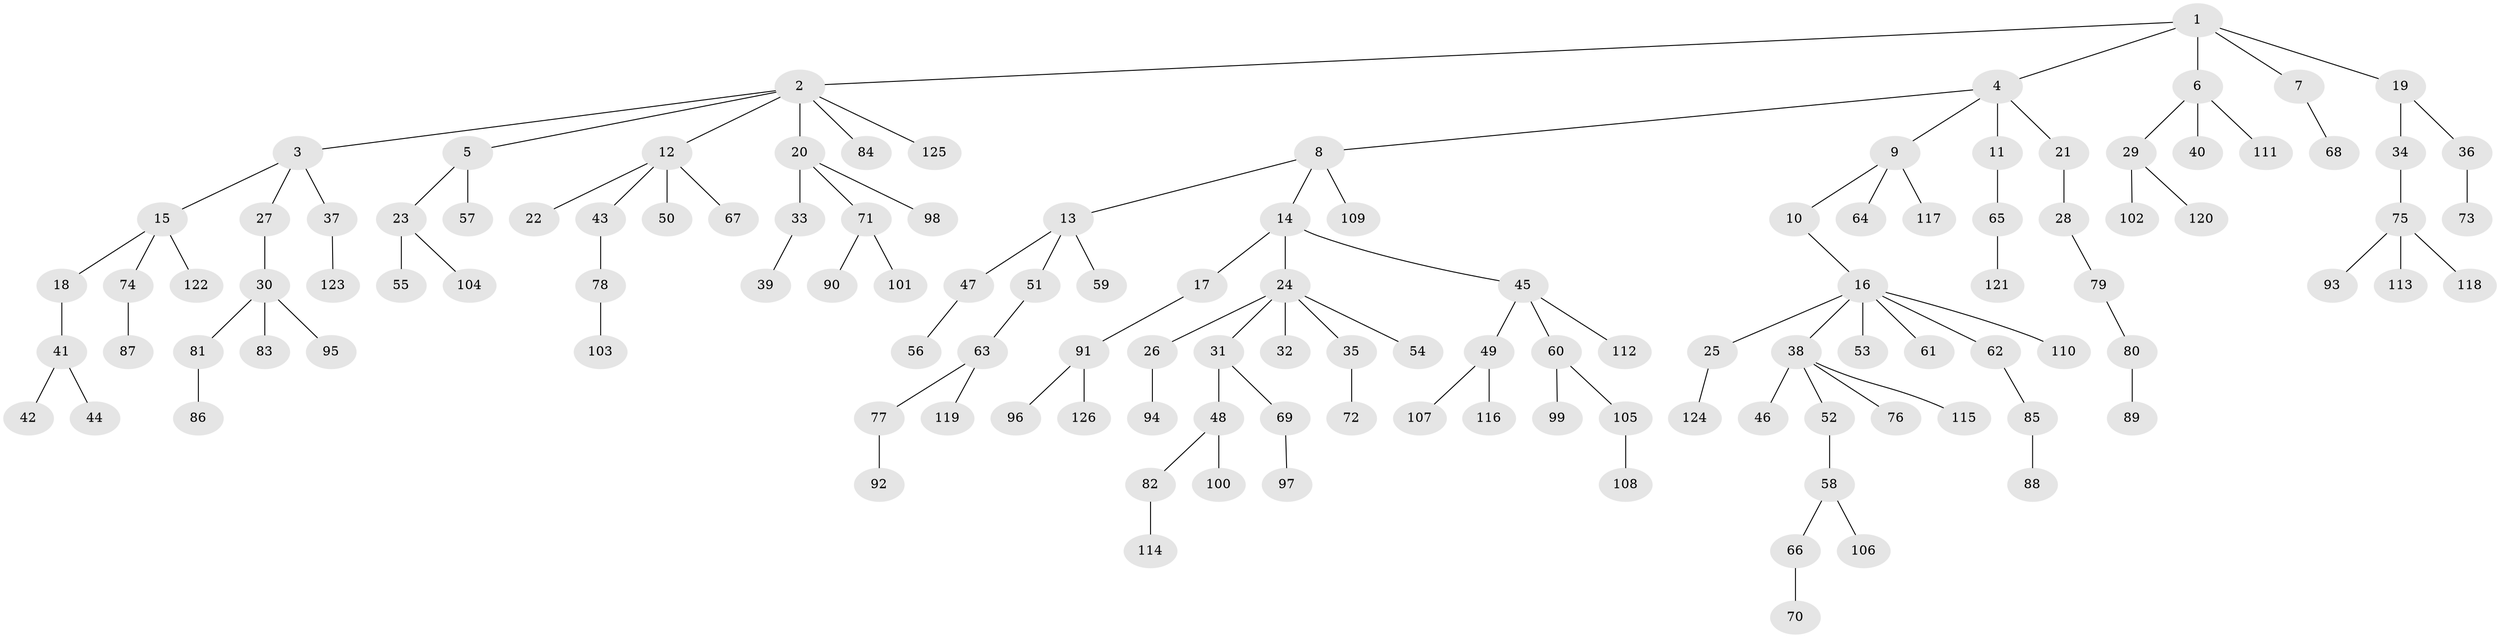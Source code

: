 // coarse degree distribution, {2: 0.18666666666666668, 1: 0.68, 5: 0.04, 10: 0.02666666666666667, 18: 0.013333333333333334, 4: 0.05333333333333334}
// Generated by graph-tools (version 1.1) at 2025/56/03/04/25 21:56:49]
// undirected, 126 vertices, 125 edges
graph export_dot {
graph [start="1"]
  node [color=gray90,style=filled];
  1;
  2;
  3;
  4;
  5;
  6;
  7;
  8;
  9;
  10;
  11;
  12;
  13;
  14;
  15;
  16;
  17;
  18;
  19;
  20;
  21;
  22;
  23;
  24;
  25;
  26;
  27;
  28;
  29;
  30;
  31;
  32;
  33;
  34;
  35;
  36;
  37;
  38;
  39;
  40;
  41;
  42;
  43;
  44;
  45;
  46;
  47;
  48;
  49;
  50;
  51;
  52;
  53;
  54;
  55;
  56;
  57;
  58;
  59;
  60;
  61;
  62;
  63;
  64;
  65;
  66;
  67;
  68;
  69;
  70;
  71;
  72;
  73;
  74;
  75;
  76;
  77;
  78;
  79;
  80;
  81;
  82;
  83;
  84;
  85;
  86;
  87;
  88;
  89;
  90;
  91;
  92;
  93;
  94;
  95;
  96;
  97;
  98;
  99;
  100;
  101;
  102;
  103;
  104;
  105;
  106;
  107;
  108;
  109;
  110;
  111;
  112;
  113;
  114;
  115;
  116;
  117;
  118;
  119;
  120;
  121;
  122;
  123;
  124;
  125;
  126;
  1 -- 2;
  1 -- 4;
  1 -- 6;
  1 -- 7;
  1 -- 19;
  2 -- 3;
  2 -- 5;
  2 -- 12;
  2 -- 20;
  2 -- 84;
  2 -- 125;
  3 -- 15;
  3 -- 27;
  3 -- 37;
  4 -- 8;
  4 -- 9;
  4 -- 11;
  4 -- 21;
  5 -- 23;
  5 -- 57;
  6 -- 29;
  6 -- 40;
  6 -- 111;
  7 -- 68;
  8 -- 13;
  8 -- 14;
  8 -- 109;
  9 -- 10;
  9 -- 64;
  9 -- 117;
  10 -- 16;
  11 -- 65;
  12 -- 22;
  12 -- 43;
  12 -- 50;
  12 -- 67;
  13 -- 47;
  13 -- 51;
  13 -- 59;
  14 -- 17;
  14 -- 24;
  14 -- 45;
  15 -- 18;
  15 -- 74;
  15 -- 122;
  16 -- 25;
  16 -- 38;
  16 -- 53;
  16 -- 61;
  16 -- 62;
  16 -- 110;
  17 -- 91;
  18 -- 41;
  19 -- 34;
  19 -- 36;
  20 -- 33;
  20 -- 71;
  20 -- 98;
  21 -- 28;
  23 -- 55;
  23 -- 104;
  24 -- 26;
  24 -- 31;
  24 -- 32;
  24 -- 35;
  24 -- 54;
  25 -- 124;
  26 -- 94;
  27 -- 30;
  28 -- 79;
  29 -- 102;
  29 -- 120;
  30 -- 81;
  30 -- 83;
  30 -- 95;
  31 -- 48;
  31 -- 69;
  33 -- 39;
  34 -- 75;
  35 -- 72;
  36 -- 73;
  37 -- 123;
  38 -- 46;
  38 -- 52;
  38 -- 76;
  38 -- 115;
  41 -- 42;
  41 -- 44;
  43 -- 78;
  45 -- 49;
  45 -- 60;
  45 -- 112;
  47 -- 56;
  48 -- 82;
  48 -- 100;
  49 -- 107;
  49 -- 116;
  51 -- 63;
  52 -- 58;
  58 -- 66;
  58 -- 106;
  60 -- 99;
  60 -- 105;
  62 -- 85;
  63 -- 77;
  63 -- 119;
  65 -- 121;
  66 -- 70;
  69 -- 97;
  71 -- 90;
  71 -- 101;
  74 -- 87;
  75 -- 93;
  75 -- 113;
  75 -- 118;
  77 -- 92;
  78 -- 103;
  79 -- 80;
  80 -- 89;
  81 -- 86;
  82 -- 114;
  85 -- 88;
  91 -- 96;
  91 -- 126;
  105 -- 108;
}
